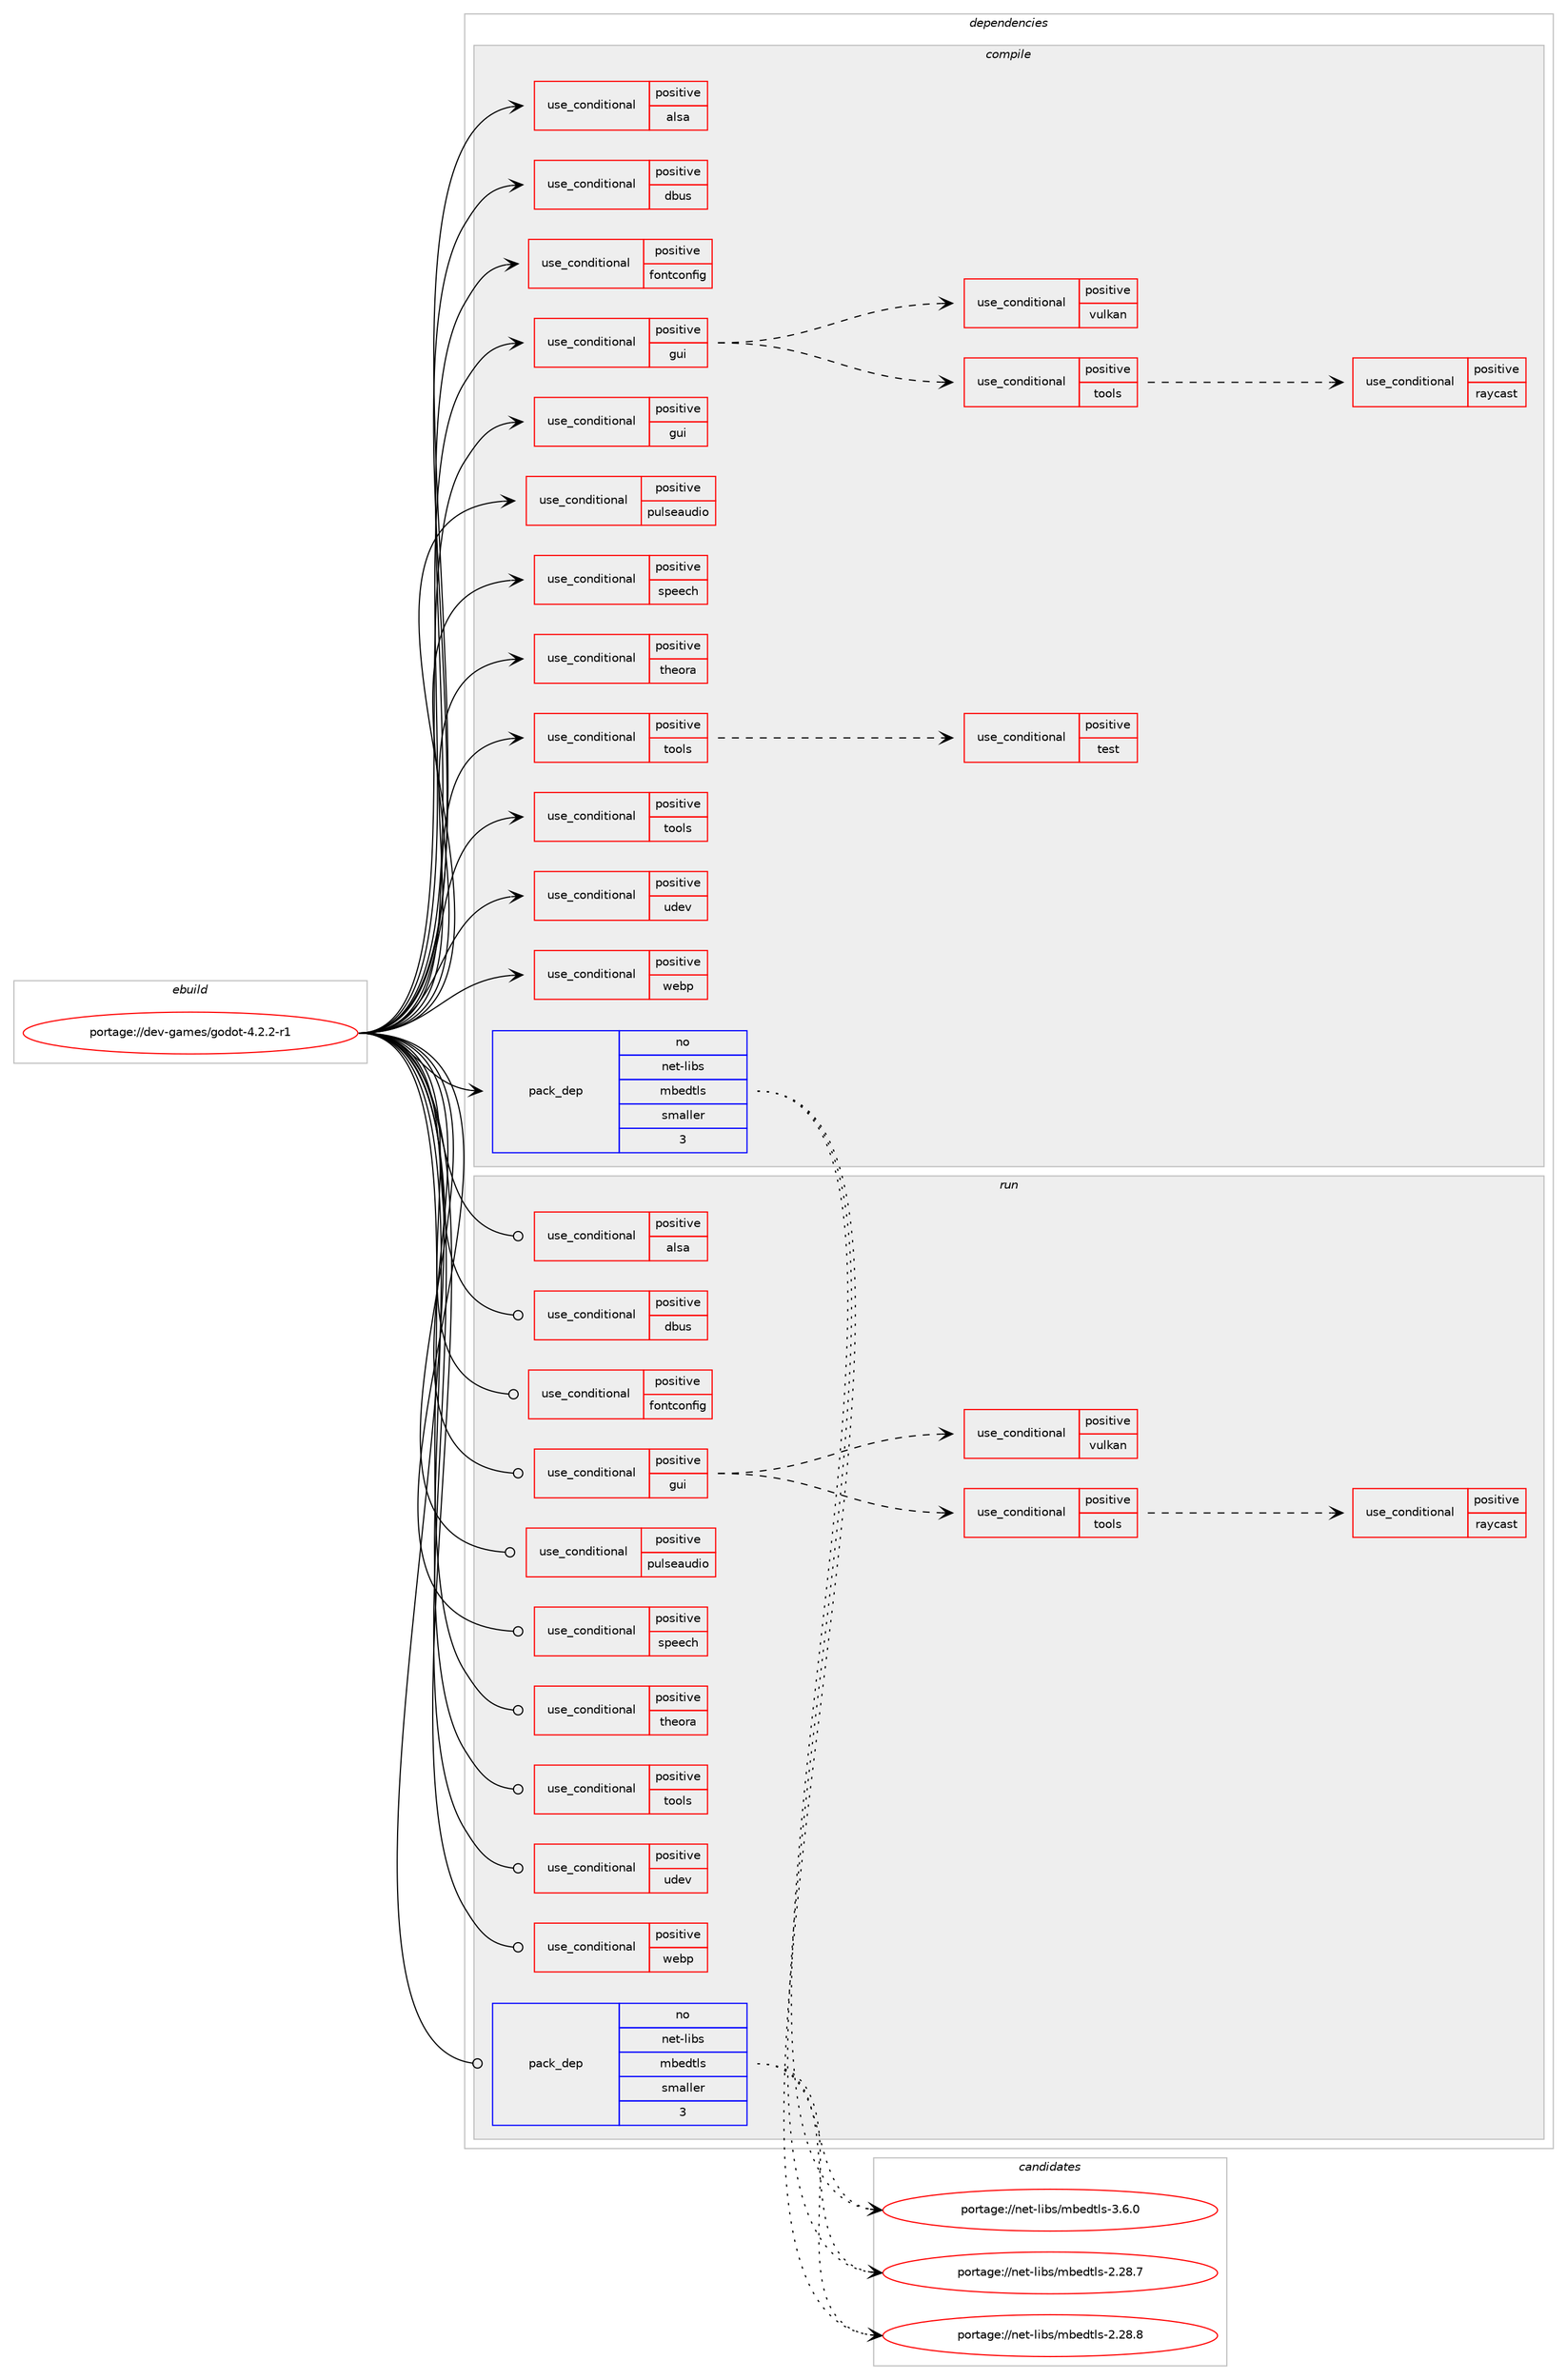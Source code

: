 digraph prolog {

# *************
# Graph options
# *************

newrank=true;
concentrate=true;
compound=true;
graph [rankdir=LR,fontname=Helvetica,fontsize=10,ranksep=1.5];#, ranksep=2.5, nodesep=0.2];
edge  [arrowhead=vee];
node  [fontname=Helvetica,fontsize=10];

# **********
# The ebuild
# **********

subgraph cluster_leftcol {
color=gray;
rank=same;
label=<<i>ebuild</i>>;
id [label="portage://dev-games/godot-4.2.2-r1", color=red, width=4, href="../dev-games/godot-4.2.2-r1.svg"];
}

# ****************
# The dependencies
# ****************

subgraph cluster_midcol {
color=gray;
label=<<i>dependencies</i>>;
subgraph cluster_compile {
fillcolor="#eeeeee";
style=filled;
label=<<i>compile</i>>;
subgraph cond19074 {
dependency33745 [label=<<TABLE BORDER="0" CELLBORDER="1" CELLSPACING="0" CELLPADDING="4"><TR><TD ROWSPAN="3" CELLPADDING="10">use_conditional</TD></TR><TR><TD>positive</TD></TR><TR><TD>alsa</TD></TR></TABLE>>, shape=none, color=red];
# *** BEGIN UNKNOWN DEPENDENCY TYPE (TODO) ***
# dependency33745 -> package_dependency(portage://dev-games/godot-4.2.2-r1,install,no,media-libs,alsa-lib,none,[,,],[],[])
# *** END UNKNOWN DEPENDENCY TYPE (TODO) ***

}
id:e -> dependency33745:w [weight=20,style="solid",arrowhead="vee"];
subgraph cond19075 {
dependency33746 [label=<<TABLE BORDER="0" CELLBORDER="1" CELLSPACING="0" CELLPADDING="4"><TR><TD ROWSPAN="3" CELLPADDING="10">use_conditional</TD></TR><TR><TD>positive</TD></TR><TR><TD>dbus</TD></TR></TABLE>>, shape=none, color=red];
# *** BEGIN UNKNOWN DEPENDENCY TYPE (TODO) ***
# dependency33746 -> package_dependency(portage://dev-games/godot-4.2.2-r1,install,no,sys-apps,dbus,none,[,,],[],[])
# *** END UNKNOWN DEPENDENCY TYPE (TODO) ***

}
id:e -> dependency33746:w [weight=20,style="solid",arrowhead="vee"];
subgraph cond19076 {
dependency33747 [label=<<TABLE BORDER="0" CELLBORDER="1" CELLSPACING="0" CELLPADDING="4"><TR><TD ROWSPAN="3" CELLPADDING="10">use_conditional</TD></TR><TR><TD>positive</TD></TR><TR><TD>fontconfig</TD></TR></TABLE>>, shape=none, color=red];
# *** BEGIN UNKNOWN DEPENDENCY TYPE (TODO) ***
# dependency33747 -> package_dependency(portage://dev-games/godot-4.2.2-r1,install,no,media-libs,fontconfig,none,[,,],[],[])
# *** END UNKNOWN DEPENDENCY TYPE (TODO) ***

}
id:e -> dependency33747:w [weight=20,style="solid",arrowhead="vee"];
subgraph cond19077 {
dependency33748 [label=<<TABLE BORDER="0" CELLBORDER="1" CELLSPACING="0" CELLPADDING="4"><TR><TD ROWSPAN="3" CELLPADDING="10">use_conditional</TD></TR><TR><TD>positive</TD></TR><TR><TD>gui</TD></TR></TABLE>>, shape=none, color=red];
# *** BEGIN UNKNOWN DEPENDENCY TYPE (TODO) ***
# dependency33748 -> package_dependency(portage://dev-games/godot-4.2.2-r1,install,no,media-libs,libglvnd,none,[,,],[],[])
# *** END UNKNOWN DEPENDENCY TYPE (TODO) ***

# *** BEGIN UNKNOWN DEPENDENCY TYPE (TODO) ***
# dependency33748 -> package_dependency(portage://dev-games/godot-4.2.2-r1,install,no,x11-libs,libX11,none,[,,],[],[])
# *** END UNKNOWN DEPENDENCY TYPE (TODO) ***

# *** BEGIN UNKNOWN DEPENDENCY TYPE (TODO) ***
# dependency33748 -> package_dependency(portage://dev-games/godot-4.2.2-r1,install,no,x11-libs,libXcursor,none,[,,],[],[])
# *** END UNKNOWN DEPENDENCY TYPE (TODO) ***

# *** BEGIN UNKNOWN DEPENDENCY TYPE (TODO) ***
# dependency33748 -> package_dependency(portage://dev-games/godot-4.2.2-r1,install,no,x11-libs,libXext,none,[,,],[],[])
# *** END UNKNOWN DEPENDENCY TYPE (TODO) ***

# *** BEGIN UNKNOWN DEPENDENCY TYPE (TODO) ***
# dependency33748 -> package_dependency(portage://dev-games/godot-4.2.2-r1,install,no,x11-libs,libXi,none,[,,],[],[])
# *** END UNKNOWN DEPENDENCY TYPE (TODO) ***

# *** BEGIN UNKNOWN DEPENDENCY TYPE (TODO) ***
# dependency33748 -> package_dependency(portage://dev-games/godot-4.2.2-r1,install,no,x11-libs,libXinerama,none,[,,],[],[])
# *** END UNKNOWN DEPENDENCY TYPE (TODO) ***

# *** BEGIN UNKNOWN DEPENDENCY TYPE (TODO) ***
# dependency33748 -> package_dependency(portage://dev-games/godot-4.2.2-r1,install,no,x11-libs,libXrandr,none,[,,],[],[])
# *** END UNKNOWN DEPENDENCY TYPE (TODO) ***

# *** BEGIN UNKNOWN DEPENDENCY TYPE (TODO) ***
# dependency33748 -> package_dependency(portage://dev-games/godot-4.2.2-r1,install,no,x11-libs,libXrender,none,[,,],[],[])
# *** END UNKNOWN DEPENDENCY TYPE (TODO) ***

# *** BEGIN UNKNOWN DEPENDENCY TYPE (TODO) ***
# dependency33748 -> package_dependency(portage://dev-games/godot-4.2.2-r1,install,no,x11-libs,libxkbcommon,none,[,,],[],[])
# *** END UNKNOWN DEPENDENCY TYPE (TODO) ***

subgraph cond19078 {
dependency33749 [label=<<TABLE BORDER="0" CELLBORDER="1" CELLSPACING="0" CELLPADDING="4"><TR><TD ROWSPAN="3" CELLPADDING="10">use_conditional</TD></TR><TR><TD>positive</TD></TR><TR><TD>tools</TD></TR></TABLE>>, shape=none, color=red];
subgraph cond19079 {
dependency33750 [label=<<TABLE BORDER="0" CELLBORDER="1" CELLSPACING="0" CELLPADDING="4"><TR><TD ROWSPAN="3" CELLPADDING="10">use_conditional</TD></TR><TR><TD>positive</TD></TR><TR><TD>raycast</TD></TR></TABLE>>, shape=none, color=red];
# *** BEGIN UNKNOWN DEPENDENCY TYPE (TODO) ***
# dependency33750 -> package_dependency(portage://dev-games/godot-4.2.2-r1,install,no,media-libs,embree,none,[,,],[slot(3)],[])
# *** END UNKNOWN DEPENDENCY TYPE (TODO) ***

}
dependency33749:e -> dependency33750:w [weight=20,style="dashed",arrowhead="vee"];
}
dependency33748:e -> dependency33749:w [weight=20,style="dashed",arrowhead="vee"];
subgraph cond19080 {
dependency33751 [label=<<TABLE BORDER="0" CELLBORDER="1" CELLSPACING="0" CELLPADDING="4"><TR><TD ROWSPAN="3" CELLPADDING="10">use_conditional</TD></TR><TR><TD>positive</TD></TR><TR><TD>vulkan</TD></TR></TABLE>>, shape=none, color=red];
# *** BEGIN UNKNOWN DEPENDENCY TYPE (TODO) ***
# dependency33751 -> package_dependency(portage://dev-games/godot-4.2.2-r1,install,no,media-libs,vulkan-loader,none,[,,],[],[use(enable(X),none)])
# *** END UNKNOWN DEPENDENCY TYPE (TODO) ***

}
dependency33748:e -> dependency33751:w [weight=20,style="dashed",arrowhead="vee"];
}
id:e -> dependency33748:w [weight=20,style="solid",arrowhead="vee"];
subgraph cond19081 {
dependency33752 [label=<<TABLE BORDER="0" CELLBORDER="1" CELLSPACING="0" CELLPADDING="4"><TR><TD ROWSPAN="3" CELLPADDING="10">use_conditional</TD></TR><TR><TD>positive</TD></TR><TR><TD>gui</TD></TR></TABLE>>, shape=none, color=red];
# *** BEGIN UNKNOWN DEPENDENCY TYPE (TODO) ***
# dependency33752 -> package_dependency(portage://dev-games/godot-4.2.2-r1,install,no,x11-base,xorg-proto,none,[,,],[],[])
# *** END UNKNOWN DEPENDENCY TYPE (TODO) ***

}
id:e -> dependency33752:w [weight=20,style="solid",arrowhead="vee"];
subgraph cond19082 {
dependency33753 [label=<<TABLE BORDER="0" CELLBORDER="1" CELLSPACING="0" CELLPADDING="4"><TR><TD ROWSPAN="3" CELLPADDING="10">use_conditional</TD></TR><TR><TD>positive</TD></TR><TR><TD>pulseaudio</TD></TR></TABLE>>, shape=none, color=red];
# *** BEGIN UNKNOWN DEPENDENCY TYPE (TODO) ***
# dependency33753 -> package_dependency(portage://dev-games/godot-4.2.2-r1,install,no,media-libs,libpulse,none,[,,],[],[])
# *** END UNKNOWN DEPENDENCY TYPE (TODO) ***

}
id:e -> dependency33753:w [weight=20,style="solid",arrowhead="vee"];
subgraph cond19083 {
dependency33754 [label=<<TABLE BORDER="0" CELLBORDER="1" CELLSPACING="0" CELLPADDING="4"><TR><TD ROWSPAN="3" CELLPADDING="10">use_conditional</TD></TR><TR><TD>positive</TD></TR><TR><TD>speech</TD></TR></TABLE>>, shape=none, color=red];
# *** BEGIN UNKNOWN DEPENDENCY TYPE (TODO) ***
# dependency33754 -> package_dependency(portage://dev-games/godot-4.2.2-r1,install,no,app-accessibility,speech-dispatcher,none,[,,],[],[])
# *** END UNKNOWN DEPENDENCY TYPE (TODO) ***

}
id:e -> dependency33754:w [weight=20,style="solid",arrowhead="vee"];
subgraph cond19084 {
dependency33755 [label=<<TABLE BORDER="0" CELLBORDER="1" CELLSPACING="0" CELLPADDING="4"><TR><TD ROWSPAN="3" CELLPADDING="10">use_conditional</TD></TR><TR><TD>positive</TD></TR><TR><TD>theora</TD></TR></TABLE>>, shape=none, color=red];
# *** BEGIN UNKNOWN DEPENDENCY TYPE (TODO) ***
# dependency33755 -> package_dependency(portage://dev-games/godot-4.2.2-r1,install,no,media-libs,libtheora,none,[,,],[],[])
# *** END UNKNOWN DEPENDENCY TYPE (TODO) ***

}
id:e -> dependency33755:w [weight=20,style="solid",arrowhead="vee"];
subgraph cond19085 {
dependency33756 [label=<<TABLE BORDER="0" CELLBORDER="1" CELLSPACING="0" CELLPADDING="4"><TR><TD ROWSPAN="3" CELLPADDING="10">use_conditional</TD></TR><TR><TD>positive</TD></TR><TR><TD>tools</TD></TR></TABLE>>, shape=none, color=red];
subgraph cond19086 {
dependency33757 [label=<<TABLE BORDER="0" CELLBORDER="1" CELLSPACING="0" CELLPADDING="4"><TR><TD ROWSPAN="3" CELLPADDING="10">use_conditional</TD></TR><TR><TD>positive</TD></TR><TR><TD>test</TD></TR></TABLE>>, shape=none, color=red];
# *** BEGIN UNKNOWN DEPENDENCY TYPE (TODO) ***
# dependency33757 -> package_dependency(portage://dev-games/godot-4.2.2-r1,install,no,dev-cpp,doctest,none,[,,],[],[])
# *** END UNKNOWN DEPENDENCY TYPE (TODO) ***

}
dependency33756:e -> dependency33757:w [weight=20,style="dashed",arrowhead="vee"];
}
id:e -> dependency33756:w [weight=20,style="solid",arrowhead="vee"];
subgraph cond19087 {
dependency33758 [label=<<TABLE BORDER="0" CELLBORDER="1" CELLSPACING="0" CELLPADDING="4"><TR><TD ROWSPAN="3" CELLPADDING="10">use_conditional</TD></TR><TR><TD>positive</TD></TR><TR><TD>tools</TD></TR></TABLE>>, shape=none, color=red];
# *** BEGIN UNKNOWN DEPENDENCY TYPE (TODO) ***
# dependency33758 -> package_dependency(portage://dev-games/godot-4.2.2-r1,install,no,app-misc,ca-certificates,none,[,,],[],[])
# *** END UNKNOWN DEPENDENCY TYPE (TODO) ***

}
id:e -> dependency33758:w [weight=20,style="solid",arrowhead="vee"];
subgraph cond19088 {
dependency33759 [label=<<TABLE BORDER="0" CELLBORDER="1" CELLSPACING="0" CELLPADDING="4"><TR><TD ROWSPAN="3" CELLPADDING="10">use_conditional</TD></TR><TR><TD>positive</TD></TR><TR><TD>udev</TD></TR></TABLE>>, shape=none, color=red];
# *** BEGIN UNKNOWN DEPENDENCY TYPE (TODO) ***
# dependency33759 -> package_dependency(portage://dev-games/godot-4.2.2-r1,install,no,virtual,udev,none,[,,],[],[])
# *** END UNKNOWN DEPENDENCY TYPE (TODO) ***

}
id:e -> dependency33759:w [weight=20,style="solid",arrowhead="vee"];
subgraph cond19089 {
dependency33760 [label=<<TABLE BORDER="0" CELLBORDER="1" CELLSPACING="0" CELLPADDING="4"><TR><TD ROWSPAN="3" CELLPADDING="10">use_conditional</TD></TR><TR><TD>positive</TD></TR><TR><TD>webp</TD></TR></TABLE>>, shape=none, color=red];
# *** BEGIN UNKNOWN DEPENDENCY TYPE (TODO) ***
# dependency33760 -> package_dependency(portage://dev-games/godot-4.2.2-r1,install,no,media-libs,libwebp,none,[,,],any_same_slot,[])
# *** END UNKNOWN DEPENDENCY TYPE (TODO) ***

}
id:e -> dependency33760:w [weight=20,style="solid",arrowhead="vee"];
# *** BEGIN UNKNOWN DEPENDENCY TYPE (TODO) ***
# id -> package_dependency(portage://dev-games/godot-4.2.2-r1,install,no,app-arch,brotli,none,[,,],any_same_slot,[])
# *** END UNKNOWN DEPENDENCY TYPE (TODO) ***

# *** BEGIN UNKNOWN DEPENDENCY TYPE (TODO) ***
# id -> package_dependency(portage://dev-games/godot-4.2.2-r1,install,no,app-arch,zstd,none,[,,],any_same_slot,[])
# *** END UNKNOWN DEPENDENCY TYPE (TODO) ***

# *** BEGIN UNKNOWN DEPENDENCY TYPE (TODO) ***
# id -> package_dependency(portage://dev-games/godot-4.2.2-r1,install,no,dev-games,recastnavigation,none,[,,],any_same_slot,[])
# *** END UNKNOWN DEPENDENCY TYPE (TODO) ***

# *** BEGIN UNKNOWN DEPENDENCY TYPE (TODO) ***
# id -> package_dependency(portage://dev-games/godot-4.2.2-r1,install,no,dev-libs,icu,none,[,,],any_same_slot,[])
# *** END UNKNOWN DEPENDENCY TYPE (TODO) ***

# *** BEGIN UNKNOWN DEPENDENCY TYPE (TODO) ***
# id -> package_dependency(portage://dev-games/godot-4.2.2-r1,install,no,dev-libs,libpcre2,none,[,,],any_same_slot,[use(enable(pcre32),none)])
# *** END UNKNOWN DEPENDENCY TYPE (TODO) ***

# *** BEGIN UNKNOWN DEPENDENCY TYPE (TODO) ***
# id -> package_dependency(portage://dev-games/godot-4.2.2-r1,install,no,media-libs,freetype,none,[,,],[],[use(enable(brotli),none),use(enable(harfbuzz),none)])
# *** END UNKNOWN DEPENDENCY TYPE (TODO) ***

# *** BEGIN UNKNOWN DEPENDENCY TYPE (TODO) ***
# id -> package_dependency(portage://dev-games/godot-4.2.2-r1,install,no,media-libs,harfbuzz,none,[,,],any_same_slot,[use(enable(icu),none)])
# *** END UNKNOWN DEPENDENCY TYPE (TODO) ***

# *** BEGIN UNKNOWN DEPENDENCY TYPE (TODO) ***
# id -> package_dependency(portage://dev-games/godot-4.2.2-r1,install,no,media-libs,libogg,none,[,,],[],[])
# *** END UNKNOWN DEPENDENCY TYPE (TODO) ***

# *** BEGIN UNKNOWN DEPENDENCY TYPE (TODO) ***
# id -> package_dependency(portage://dev-games/godot-4.2.2-r1,install,no,media-libs,libpng,none,[,,],any_same_slot,[])
# *** END UNKNOWN DEPENDENCY TYPE (TODO) ***

# *** BEGIN UNKNOWN DEPENDENCY TYPE (TODO) ***
# id -> package_dependency(portage://dev-games/godot-4.2.2-r1,install,no,media-libs,libvorbis,none,[,,],[],[])
# *** END UNKNOWN DEPENDENCY TYPE (TODO) ***

subgraph pack13748 {
dependency33761 [label=<<TABLE BORDER="0" CELLBORDER="1" CELLSPACING="0" CELLPADDING="4" WIDTH="220"><TR><TD ROWSPAN="6" CELLPADDING="30">pack_dep</TD></TR><TR><TD WIDTH="110">no</TD></TR><TR><TD>net-libs</TD></TR><TR><TD>mbedtls</TD></TR><TR><TD>smaller</TD></TR><TR><TD>3</TD></TR></TABLE>>, shape=none, color=blue];
}
id:e -> dependency33761:w [weight=20,style="solid",arrowhead="vee"];
# *** BEGIN UNKNOWN DEPENDENCY TYPE (TODO) ***
# id -> package_dependency(portage://dev-games/godot-4.2.2-r1,install,no,net-libs,wslay,none,[,,],[],[])
# *** END UNKNOWN DEPENDENCY TYPE (TODO) ***

# *** BEGIN UNKNOWN DEPENDENCY TYPE (TODO) ***
# id -> package_dependency(portage://dev-games/godot-4.2.2-r1,install,no,sys-libs,zlib,none,[,,],any_same_slot,[])
# *** END UNKNOWN DEPENDENCY TYPE (TODO) ***

}
subgraph cluster_compileandrun {
fillcolor="#eeeeee";
style=filled;
label=<<i>compile and run</i>>;
}
subgraph cluster_run {
fillcolor="#eeeeee";
style=filled;
label=<<i>run</i>>;
subgraph cond19090 {
dependency33762 [label=<<TABLE BORDER="0" CELLBORDER="1" CELLSPACING="0" CELLPADDING="4"><TR><TD ROWSPAN="3" CELLPADDING="10">use_conditional</TD></TR><TR><TD>positive</TD></TR><TR><TD>alsa</TD></TR></TABLE>>, shape=none, color=red];
# *** BEGIN UNKNOWN DEPENDENCY TYPE (TODO) ***
# dependency33762 -> package_dependency(portage://dev-games/godot-4.2.2-r1,run,no,media-libs,alsa-lib,none,[,,],[],[])
# *** END UNKNOWN DEPENDENCY TYPE (TODO) ***

}
id:e -> dependency33762:w [weight=20,style="solid",arrowhead="odot"];
subgraph cond19091 {
dependency33763 [label=<<TABLE BORDER="0" CELLBORDER="1" CELLSPACING="0" CELLPADDING="4"><TR><TD ROWSPAN="3" CELLPADDING="10">use_conditional</TD></TR><TR><TD>positive</TD></TR><TR><TD>dbus</TD></TR></TABLE>>, shape=none, color=red];
# *** BEGIN UNKNOWN DEPENDENCY TYPE (TODO) ***
# dependency33763 -> package_dependency(portage://dev-games/godot-4.2.2-r1,run,no,sys-apps,dbus,none,[,,],[],[])
# *** END UNKNOWN DEPENDENCY TYPE (TODO) ***

}
id:e -> dependency33763:w [weight=20,style="solid",arrowhead="odot"];
subgraph cond19092 {
dependency33764 [label=<<TABLE BORDER="0" CELLBORDER="1" CELLSPACING="0" CELLPADDING="4"><TR><TD ROWSPAN="3" CELLPADDING="10">use_conditional</TD></TR><TR><TD>positive</TD></TR><TR><TD>fontconfig</TD></TR></TABLE>>, shape=none, color=red];
# *** BEGIN UNKNOWN DEPENDENCY TYPE (TODO) ***
# dependency33764 -> package_dependency(portage://dev-games/godot-4.2.2-r1,run,no,media-libs,fontconfig,none,[,,],[],[])
# *** END UNKNOWN DEPENDENCY TYPE (TODO) ***

}
id:e -> dependency33764:w [weight=20,style="solid",arrowhead="odot"];
subgraph cond19093 {
dependency33765 [label=<<TABLE BORDER="0" CELLBORDER="1" CELLSPACING="0" CELLPADDING="4"><TR><TD ROWSPAN="3" CELLPADDING="10">use_conditional</TD></TR><TR><TD>positive</TD></TR><TR><TD>gui</TD></TR></TABLE>>, shape=none, color=red];
# *** BEGIN UNKNOWN DEPENDENCY TYPE (TODO) ***
# dependency33765 -> package_dependency(portage://dev-games/godot-4.2.2-r1,run,no,media-libs,libglvnd,none,[,,],[],[])
# *** END UNKNOWN DEPENDENCY TYPE (TODO) ***

# *** BEGIN UNKNOWN DEPENDENCY TYPE (TODO) ***
# dependency33765 -> package_dependency(portage://dev-games/godot-4.2.2-r1,run,no,x11-libs,libX11,none,[,,],[],[])
# *** END UNKNOWN DEPENDENCY TYPE (TODO) ***

# *** BEGIN UNKNOWN DEPENDENCY TYPE (TODO) ***
# dependency33765 -> package_dependency(portage://dev-games/godot-4.2.2-r1,run,no,x11-libs,libXcursor,none,[,,],[],[])
# *** END UNKNOWN DEPENDENCY TYPE (TODO) ***

# *** BEGIN UNKNOWN DEPENDENCY TYPE (TODO) ***
# dependency33765 -> package_dependency(portage://dev-games/godot-4.2.2-r1,run,no,x11-libs,libXext,none,[,,],[],[])
# *** END UNKNOWN DEPENDENCY TYPE (TODO) ***

# *** BEGIN UNKNOWN DEPENDENCY TYPE (TODO) ***
# dependency33765 -> package_dependency(portage://dev-games/godot-4.2.2-r1,run,no,x11-libs,libXi,none,[,,],[],[])
# *** END UNKNOWN DEPENDENCY TYPE (TODO) ***

# *** BEGIN UNKNOWN DEPENDENCY TYPE (TODO) ***
# dependency33765 -> package_dependency(portage://dev-games/godot-4.2.2-r1,run,no,x11-libs,libXinerama,none,[,,],[],[])
# *** END UNKNOWN DEPENDENCY TYPE (TODO) ***

# *** BEGIN UNKNOWN DEPENDENCY TYPE (TODO) ***
# dependency33765 -> package_dependency(portage://dev-games/godot-4.2.2-r1,run,no,x11-libs,libXrandr,none,[,,],[],[])
# *** END UNKNOWN DEPENDENCY TYPE (TODO) ***

# *** BEGIN UNKNOWN DEPENDENCY TYPE (TODO) ***
# dependency33765 -> package_dependency(portage://dev-games/godot-4.2.2-r1,run,no,x11-libs,libXrender,none,[,,],[],[])
# *** END UNKNOWN DEPENDENCY TYPE (TODO) ***

# *** BEGIN UNKNOWN DEPENDENCY TYPE (TODO) ***
# dependency33765 -> package_dependency(portage://dev-games/godot-4.2.2-r1,run,no,x11-libs,libxkbcommon,none,[,,],[],[])
# *** END UNKNOWN DEPENDENCY TYPE (TODO) ***

subgraph cond19094 {
dependency33766 [label=<<TABLE BORDER="0" CELLBORDER="1" CELLSPACING="0" CELLPADDING="4"><TR><TD ROWSPAN="3" CELLPADDING="10">use_conditional</TD></TR><TR><TD>positive</TD></TR><TR><TD>tools</TD></TR></TABLE>>, shape=none, color=red];
subgraph cond19095 {
dependency33767 [label=<<TABLE BORDER="0" CELLBORDER="1" CELLSPACING="0" CELLPADDING="4"><TR><TD ROWSPAN="3" CELLPADDING="10">use_conditional</TD></TR><TR><TD>positive</TD></TR><TR><TD>raycast</TD></TR></TABLE>>, shape=none, color=red];
# *** BEGIN UNKNOWN DEPENDENCY TYPE (TODO) ***
# dependency33767 -> package_dependency(portage://dev-games/godot-4.2.2-r1,run,no,media-libs,embree,none,[,,],[slot(3)],[])
# *** END UNKNOWN DEPENDENCY TYPE (TODO) ***

}
dependency33766:e -> dependency33767:w [weight=20,style="dashed",arrowhead="vee"];
}
dependency33765:e -> dependency33766:w [weight=20,style="dashed",arrowhead="vee"];
subgraph cond19096 {
dependency33768 [label=<<TABLE BORDER="0" CELLBORDER="1" CELLSPACING="0" CELLPADDING="4"><TR><TD ROWSPAN="3" CELLPADDING="10">use_conditional</TD></TR><TR><TD>positive</TD></TR><TR><TD>vulkan</TD></TR></TABLE>>, shape=none, color=red];
# *** BEGIN UNKNOWN DEPENDENCY TYPE (TODO) ***
# dependency33768 -> package_dependency(portage://dev-games/godot-4.2.2-r1,run,no,media-libs,vulkan-loader,none,[,,],[],[use(enable(X),none)])
# *** END UNKNOWN DEPENDENCY TYPE (TODO) ***

}
dependency33765:e -> dependency33768:w [weight=20,style="dashed",arrowhead="vee"];
}
id:e -> dependency33765:w [weight=20,style="solid",arrowhead="odot"];
subgraph cond19097 {
dependency33769 [label=<<TABLE BORDER="0" CELLBORDER="1" CELLSPACING="0" CELLPADDING="4"><TR><TD ROWSPAN="3" CELLPADDING="10">use_conditional</TD></TR><TR><TD>positive</TD></TR><TR><TD>pulseaudio</TD></TR></TABLE>>, shape=none, color=red];
# *** BEGIN UNKNOWN DEPENDENCY TYPE (TODO) ***
# dependency33769 -> package_dependency(portage://dev-games/godot-4.2.2-r1,run,no,media-libs,libpulse,none,[,,],[],[])
# *** END UNKNOWN DEPENDENCY TYPE (TODO) ***

}
id:e -> dependency33769:w [weight=20,style="solid",arrowhead="odot"];
subgraph cond19098 {
dependency33770 [label=<<TABLE BORDER="0" CELLBORDER="1" CELLSPACING="0" CELLPADDING="4"><TR><TD ROWSPAN="3" CELLPADDING="10">use_conditional</TD></TR><TR><TD>positive</TD></TR><TR><TD>speech</TD></TR></TABLE>>, shape=none, color=red];
# *** BEGIN UNKNOWN DEPENDENCY TYPE (TODO) ***
# dependency33770 -> package_dependency(portage://dev-games/godot-4.2.2-r1,run,no,app-accessibility,speech-dispatcher,none,[,,],[],[])
# *** END UNKNOWN DEPENDENCY TYPE (TODO) ***

}
id:e -> dependency33770:w [weight=20,style="solid",arrowhead="odot"];
subgraph cond19099 {
dependency33771 [label=<<TABLE BORDER="0" CELLBORDER="1" CELLSPACING="0" CELLPADDING="4"><TR><TD ROWSPAN="3" CELLPADDING="10">use_conditional</TD></TR><TR><TD>positive</TD></TR><TR><TD>theora</TD></TR></TABLE>>, shape=none, color=red];
# *** BEGIN UNKNOWN DEPENDENCY TYPE (TODO) ***
# dependency33771 -> package_dependency(portage://dev-games/godot-4.2.2-r1,run,no,media-libs,libtheora,none,[,,],[],[])
# *** END UNKNOWN DEPENDENCY TYPE (TODO) ***

}
id:e -> dependency33771:w [weight=20,style="solid",arrowhead="odot"];
subgraph cond19100 {
dependency33772 [label=<<TABLE BORDER="0" CELLBORDER="1" CELLSPACING="0" CELLPADDING="4"><TR><TD ROWSPAN="3" CELLPADDING="10">use_conditional</TD></TR><TR><TD>positive</TD></TR><TR><TD>tools</TD></TR></TABLE>>, shape=none, color=red];
# *** BEGIN UNKNOWN DEPENDENCY TYPE (TODO) ***
# dependency33772 -> package_dependency(portage://dev-games/godot-4.2.2-r1,run,no,app-misc,ca-certificates,none,[,,],[],[])
# *** END UNKNOWN DEPENDENCY TYPE (TODO) ***

}
id:e -> dependency33772:w [weight=20,style="solid",arrowhead="odot"];
subgraph cond19101 {
dependency33773 [label=<<TABLE BORDER="0" CELLBORDER="1" CELLSPACING="0" CELLPADDING="4"><TR><TD ROWSPAN="3" CELLPADDING="10">use_conditional</TD></TR><TR><TD>positive</TD></TR><TR><TD>udev</TD></TR></TABLE>>, shape=none, color=red];
# *** BEGIN UNKNOWN DEPENDENCY TYPE (TODO) ***
# dependency33773 -> package_dependency(portage://dev-games/godot-4.2.2-r1,run,no,virtual,udev,none,[,,],[],[])
# *** END UNKNOWN DEPENDENCY TYPE (TODO) ***

}
id:e -> dependency33773:w [weight=20,style="solid",arrowhead="odot"];
subgraph cond19102 {
dependency33774 [label=<<TABLE BORDER="0" CELLBORDER="1" CELLSPACING="0" CELLPADDING="4"><TR><TD ROWSPAN="3" CELLPADDING="10">use_conditional</TD></TR><TR><TD>positive</TD></TR><TR><TD>webp</TD></TR></TABLE>>, shape=none, color=red];
# *** BEGIN UNKNOWN DEPENDENCY TYPE (TODO) ***
# dependency33774 -> package_dependency(portage://dev-games/godot-4.2.2-r1,run,no,media-libs,libwebp,none,[,,],any_same_slot,[])
# *** END UNKNOWN DEPENDENCY TYPE (TODO) ***

}
id:e -> dependency33774:w [weight=20,style="solid",arrowhead="odot"];
# *** BEGIN UNKNOWN DEPENDENCY TYPE (TODO) ***
# id -> package_dependency(portage://dev-games/godot-4.2.2-r1,run,no,app-arch,brotli,none,[,,],any_same_slot,[])
# *** END UNKNOWN DEPENDENCY TYPE (TODO) ***

# *** BEGIN UNKNOWN DEPENDENCY TYPE (TODO) ***
# id -> package_dependency(portage://dev-games/godot-4.2.2-r1,run,no,app-arch,zstd,none,[,,],any_same_slot,[])
# *** END UNKNOWN DEPENDENCY TYPE (TODO) ***

# *** BEGIN UNKNOWN DEPENDENCY TYPE (TODO) ***
# id -> package_dependency(portage://dev-games/godot-4.2.2-r1,run,no,dev-games,recastnavigation,none,[,,],any_same_slot,[])
# *** END UNKNOWN DEPENDENCY TYPE (TODO) ***

# *** BEGIN UNKNOWN DEPENDENCY TYPE (TODO) ***
# id -> package_dependency(portage://dev-games/godot-4.2.2-r1,run,no,dev-libs,icu,none,[,,],any_same_slot,[])
# *** END UNKNOWN DEPENDENCY TYPE (TODO) ***

# *** BEGIN UNKNOWN DEPENDENCY TYPE (TODO) ***
# id -> package_dependency(portage://dev-games/godot-4.2.2-r1,run,no,dev-libs,libpcre2,none,[,,],any_same_slot,[use(enable(pcre32),none)])
# *** END UNKNOWN DEPENDENCY TYPE (TODO) ***

# *** BEGIN UNKNOWN DEPENDENCY TYPE (TODO) ***
# id -> package_dependency(portage://dev-games/godot-4.2.2-r1,run,no,media-libs,freetype,none,[,,],[],[use(enable(brotli),none),use(enable(harfbuzz),none)])
# *** END UNKNOWN DEPENDENCY TYPE (TODO) ***

# *** BEGIN UNKNOWN DEPENDENCY TYPE (TODO) ***
# id -> package_dependency(portage://dev-games/godot-4.2.2-r1,run,no,media-libs,harfbuzz,none,[,,],any_same_slot,[use(enable(icu),none)])
# *** END UNKNOWN DEPENDENCY TYPE (TODO) ***

# *** BEGIN UNKNOWN DEPENDENCY TYPE (TODO) ***
# id -> package_dependency(portage://dev-games/godot-4.2.2-r1,run,no,media-libs,libogg,none,[,,],[],[])
# *** END UNKNOWN DEPENDENCY TYPE (TODO) ***

# *** BEGIN UNKNOWN DEPENDENCY TYPE (TODO) ***
# id -> package_dependency(portage://dev-games/godot-4.2.2-r1,run,no,media-libs,libpng,none,[,,],any_same_slot,[])
# *** END UNKNOWN DEPENDENCY TYPE (TODO) ***

# *** BEGIN UNKNOWN DEPENDENCY TYPE (TODO) ***
# id -> package_dependency(portage://dev-games/godot-4.2.2-r1,run,no,media-libs,libvorbis,none,[,,],[],[])
# *** END UNKNOWN DEPENDENCY TYPE (TODO) ***

subgraph pack13749 {
dependency33775 [label=<<TABLE BORDER="0" CELLBORDER="1" CELLSPACING="0" CELLPADDING="4" WIDTH="220"><TR><TD ROWSPAN="6" CELLPADDING="30">pack_dep</TD></TR><TR><TD WIDTH="110">no</TD></TR><TR><TD>net-libs</TD></TR><TR><TD>mbedtls</TD></TR><TR><TD>smaller</TD></TR><TR><TD>3</TD></TR></TABLE>>, shape=none, color=blue];
}
id:e -> dependency33775:w [weight=20,style="solid",arrowhead="odot"];
# *** BEGIN UNKNOWN DEPENDENCY TYPE (TODO) ***
# id -> package_dependency(portage://dev-games/godot-4.2.2-r1,run,no,net-libs,wslay,none,[,,],[],[])
# *** END UNKNOWN DEPENDENCY TYPE (TODO) ***

# *** BEGIN UNKNOWN DEPENDENCY TYPE (TODO) ***
# id -> package_dependency(portage://dev-games/godot-4.2.2-r1,run,no,sys-libs,zlib,none,[,,],any_same_slot,[])
# *** END UNKNOWN DEPENDENCY TYPE (TODO) ***

}
}

# **************
# The candidates
# **************

subgraph cluster_choices {
rank=same;
color=gray;
label=<<i>candidates</i>>;

subgraph choice13748 {
color=black;
nodesep=1;
choice1101011164510810598115471099810110011610811545504650564655 [label="portage://net-libs/mbedtls-2.28.7", color=red, width=4,href="../net-libs/mbedtls-2.28.7.svg"];
choice1101011164510810598115471099810110011610811545504650564656 [label="portage://net-libs/mbedtls-2.28.8", color=red, width=4,href="../net-libs/mbedtls-2.28.8.svg"];
choice11010111645108105981154710998101100116108115455146544648 [label="portage://net-libs/mbedtls-3.6.0", color=red, width=4,href="../net-libs/mbedtls-3.6.0.svg"];
dependency33761:e -> choice1101011164510810598115471099810110011610811545504650564655:w [style=dotted,weight="100"];
dependency33761:e -> choice1101011164510810598115471099810110011610811545504650564656:w [style=dotted,weight="100"];
dependency33761:e -> choice11010111645108105981154710998101100116108115455146544648:w [style=dotted,weight="100"];
}
subgraph choice13749 {
color=black;
nodesep=1;
choice1101011164510810598115471099810110011610811545504650564655 [label="portage://net-libs/mbedtls-2.28.7", color=red, width=4,href="../net-libs/mbedtls-2.28.7.svg"];
choice1101011164510810598115471099810110011610811545504650564656 [label="portage://net-libs/mbedtls-2.28.8", color=red, width=4,href="../net-libs/mbedtls-2.28.8.svg"];
choice11010111645108105981154710998101100116108115455146544648 [label="portage://net-libs/mbedtls-3.6.0", color=red, width=4,href="../net-libs/mbedtls-3.6.0.svg"];
dependency33775:e -> choice1101011164510810598115471099810110011610811545504650564655:w [style=dotted,weight="100"];
dependency33775:e -> choice1101011164510810598115471099810110011610811545504650564656:w [style=dotted,weight="100"];
dependency33775:e -> choice11010111645108105981154710998101100116108115455146544648:w [style=dotted,weight="100"];
}
}

}
